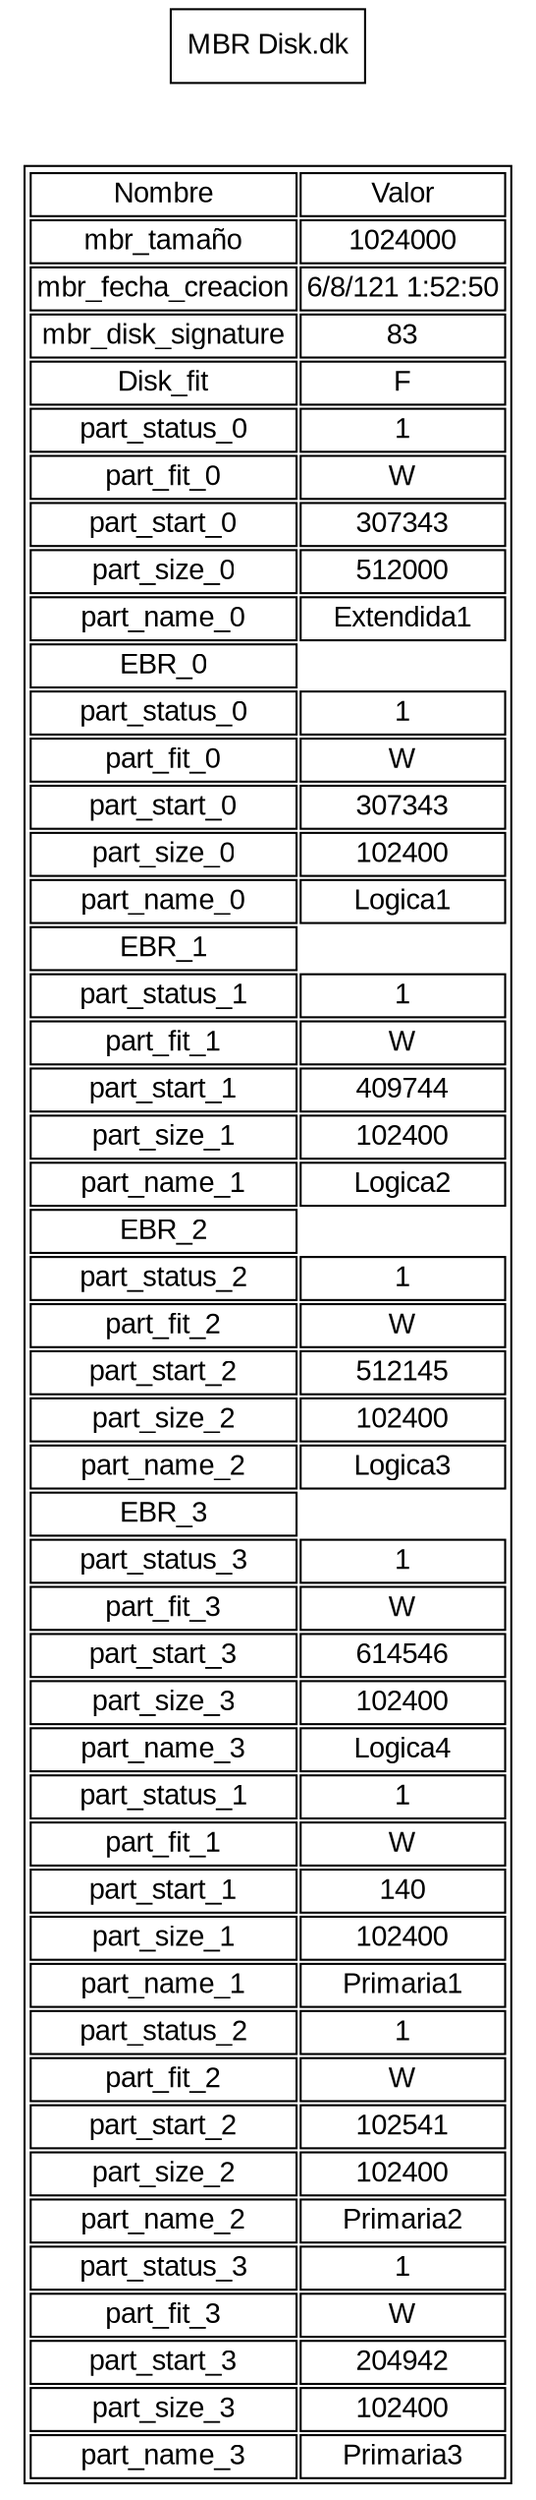 digraph grafo{
	rankdir="TB"
	node [shape = record fontname=Arial];
	a [label="MBR Disk.dk"]
	tablaMbr [
		 shape=plaintext
		label=<
			<table>
				<tr>
					<td>Nombre</td>
					<td>Valor</td>
				</tr>
				<tr>
					<td>mbr_tamaño</td>
					<td>1024000</td>
				</tr>
				<tr>
					<td>mbr_fecha_creacion</td>
					<td>6/8/121 1:52:50</td>
				</tr>
				<tr>
					<td>mbr_disk_signature</td>
					<td>83</td>
				</tr>
				<tr>
					<td>Disk_fit</td>
					<td>F</td>
				</tr>
				<tr>
					<td>part_status_0</td>
					<td>1</td>
				</tr>
				<tr>
					<td>part_fit_0</td>
					<td>W</td>
				</tr>
				<tr>
					<td>part_start_0</td>
					<td>307343</td>
				</tr>
				<tr>
					<td>part_size_0</td>
					<td>512000</td>
				</tr>
				<tr>
					<td>part_name_0</td>
					<td>Extendida1</td>
				</tr>
				<tr>
					<td>EBR_0</td>
				</tr>
				<tr>
					<td>part_status_0</td>
					<td>1</td>
				</tr>
				<tr>
					<td>part_fit_0</td>
					<td>W</td>
				</tr>
				<tr>
					<td>part_start_0</td>
					<td>307343</td>
				</tr>
				<tr>
					<td>part_size_0</td>
					<td>102400</td>
				</tr>
				<tr>
					<td>part_name_0</td>
					<td>Logica1</td>
				</tr>
				<tr>
					<td>EBR_1</td>
				</tr>
				<tr>
					<td>part_status_1</td>
					<td>1</td>
				</tr>
				<tr>
					<td>part_fit_1</td>
					<td>W</td>
				</tr>
				<tr>
					<td>part_start_1</td>
					<td>409744</td>
				</tr>
				<tr>
					<td>part_size_1</td>
					<td>102400</td>
				</tr>
				<tr>
					<td>part_name_1</td>
					<td>Logica2</td>
				</tr>
				<tr>
					<td>EBR_2</td>
				</tr>
				<tr>
					<td>part_status_2</td>
					<td>1</td>
				</tr>
				<tr>
					<td>part_fit_2</td>
					<td>W</td>
				</tr>
				<tr>
					<td>part_start_2</td>
					<td>512145</td>
				</tr>
				<tr>
					<td>part_size_2</td>
					<td>102400</td>
				</tr>
				<tr>
					<td>part_name_2</td>
					<td>Logica3</td>
				</tr>
				<tr>
					<td>EBR_3</td>
				</tr>
				<tr>
					<td>part_status_3</td>
					<td>1</td>
				</tr>
				<tr>
					<td>part_fit_3</td>
					<td>W</td>
				</tr>
				<tr>
					<td>part_start_3</td>
					<td>614546</td>
				</tr>
				<tr>
					<td>part_size_3</td>
					<td>102400</td>
				</tr>
				<tr>
					<td>part_name_3</td>
					<td>Logica4</td>
				</tr>
				<tr>
					<td>part_status_1</td>
					<td>1</td>
				</tr>
				<tr>
					<td>part_fit_1</td>
					<td>W</td>
				</tr>
				<tr>
					<td>part_start_1</td>
					<td>140</td>
				</tr>
				<tr>
					<td>part_size_1</td>
					<td>102400</td>
				</tr>
				<tr>
					<td>part_name_1</td>
					<td>Primaria1</td>
				</tr>
				<tr>
					<td>part_status_2</td>
					<td>1</td>
				</tr>
				<tr>
					<td>part_fit_2</td>
					<td>W</td>
				</tr>
				<tr>
					<td>part_start_2</td>
					<td>102541</td>
				</tr>
				<tr>
					<td>part_size_2</td>
					<td>102400</td>
				</tr>
				<tr>
					<td>part_name_2</td>
					<td>Primaria2</td>
				</tr>
				<tr>
					<td>part_status_3</td>
					<td>1</td>
				</tr>
				<tr>
					<td>part_fit_3</td>
					<td>W</td>
				</tr>
				<tr>
					<td>part_start_3</td>
					<td>204942</td>
				</tr>
				<tr>
					<td>part_size_3</td>
					<td>102400</td>
				</tr>
				<tr>
					<td>part_name_3</td>
					<td>Primaria3</td>
				</tr>
			</table>
		>
	];
	a->tablaMbr[style=invis];
}